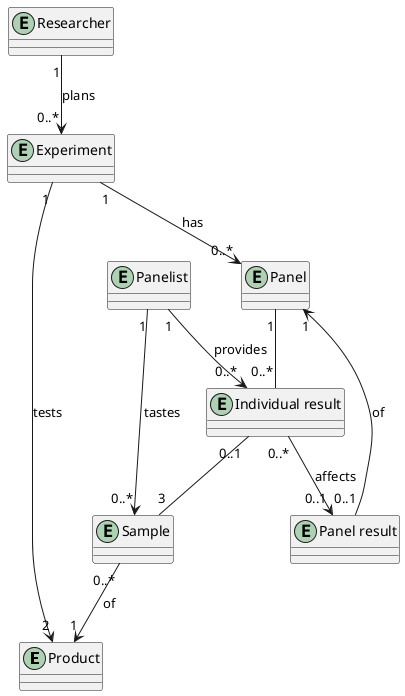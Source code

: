 @startuml "conceptual_model"

entity Product{
}

entity Experiment{
}

entity Researcher{
}

entity Panelist{
}

entity "Individual result" as indResult{
}
entity "Panel result" as panResult{
}

entity Panel
entity Sample

Researcher "1" --> "0..*" Experiment :plans
Experiment "1" --> "2" Product :tests
Experiment "1" --> "0..*" Panel :has
Panelist "1" --> "0..*" Sample :tastes
Panelist "1" --> "0..*" indResult :provides
indResult "0..1" -- "3" Sample
Panel "1" -- "0..*" indResult
Sample "0..*" --> "1" Product :of
indResult "0..*" --> "0..1" panResult :affects
panResult "0..1" --> "1" Panel :of
@enduml